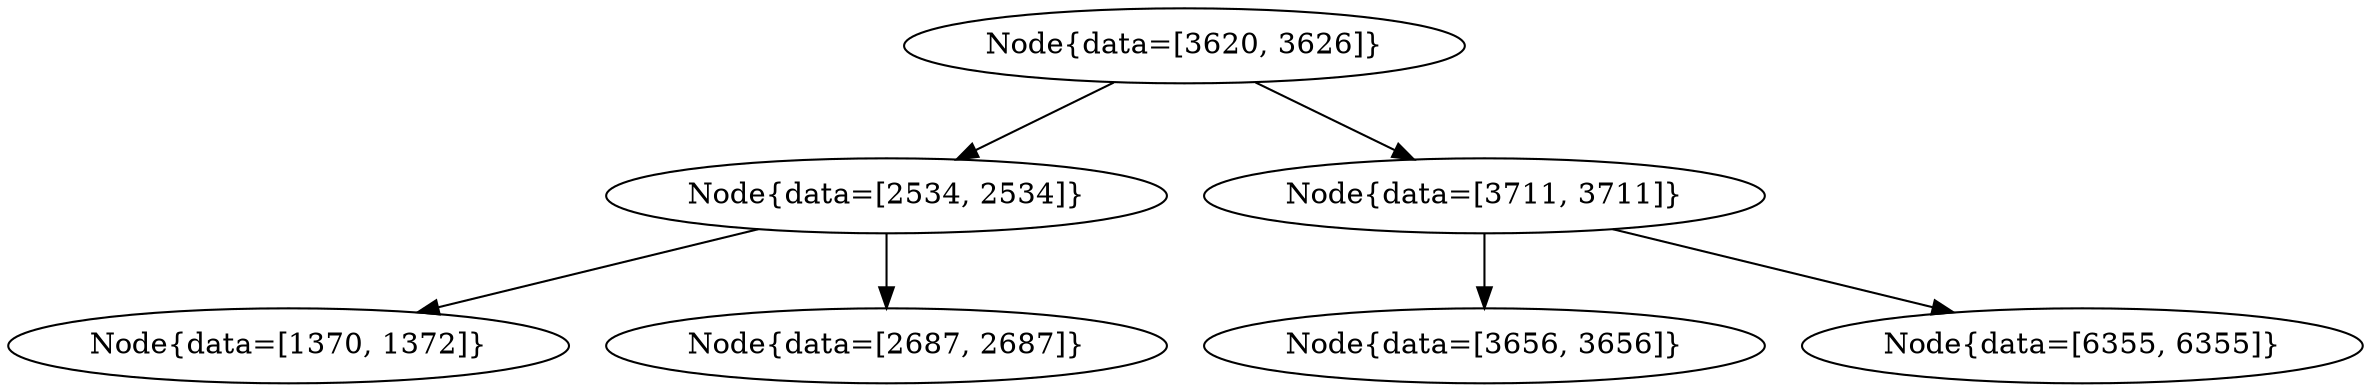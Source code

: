 digraph G{
489693281 [label="Node{data=[3620, 3626]}"]
489693281 -> 2051484134
2051484134 [label="Node{data=[2534, 2534]}"]
2051484134 -> 1475988602
1475988602 [label="Node{data=[1370, 1372]}"]
2051484134 -> 1919088712
1919088712 [label="Node{data=[2687, 2687]}"]
489693281 -> 1850604877
1850604877 [label="Node{data=[3711, 3711]}"]
1850604877 -> 763818363
763818363 [label="Node{data=[3656, 3656]}"]
1850604877 -> 872772269
872772269 [label="Node{data=[6355, 6355]}"]
}
